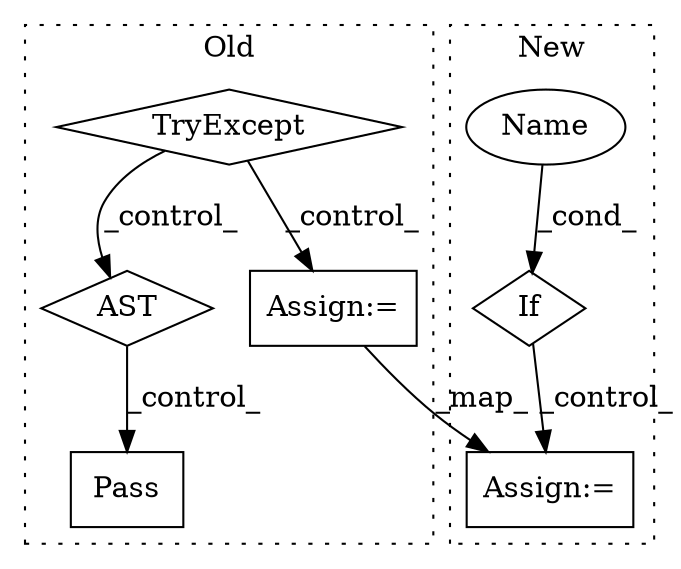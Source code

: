 digraph G {
subgraph cluster0 {
1 [label="TryExcept" a="71" s="4411" l="21" shape="diamond"];
3 [label="AST" a="2" s="4493,0" l="7,0" shape="diamond"];
4 [label="Assign:=" a="68" s="4450" l="3" shape="box"];
6 [label="Pass" a="62" s="4531" l="4" shape="box"];
label = "Old";
style="dotted";
}
subgraph cluster1 {
2 [label="If" a="96" s="4733,4746" l="3,18" shape="diamond"];
5 [label="Assign:=" a="68" s="4782" l="3" shape="box"];
7 [label="Name" a="87" s="4736" l="10" shape="ellipse"];
label = "New";
style="dotted";
}
1 -> 3 [label="_control_"];
1 -> 4 [label="_control_"];
2 -> 5 [label="_control_"];
3 -> 6 [label="_control_"];
4 -> 5 [label="_map_"];
7 -> 2 [label="_cond_"];
}